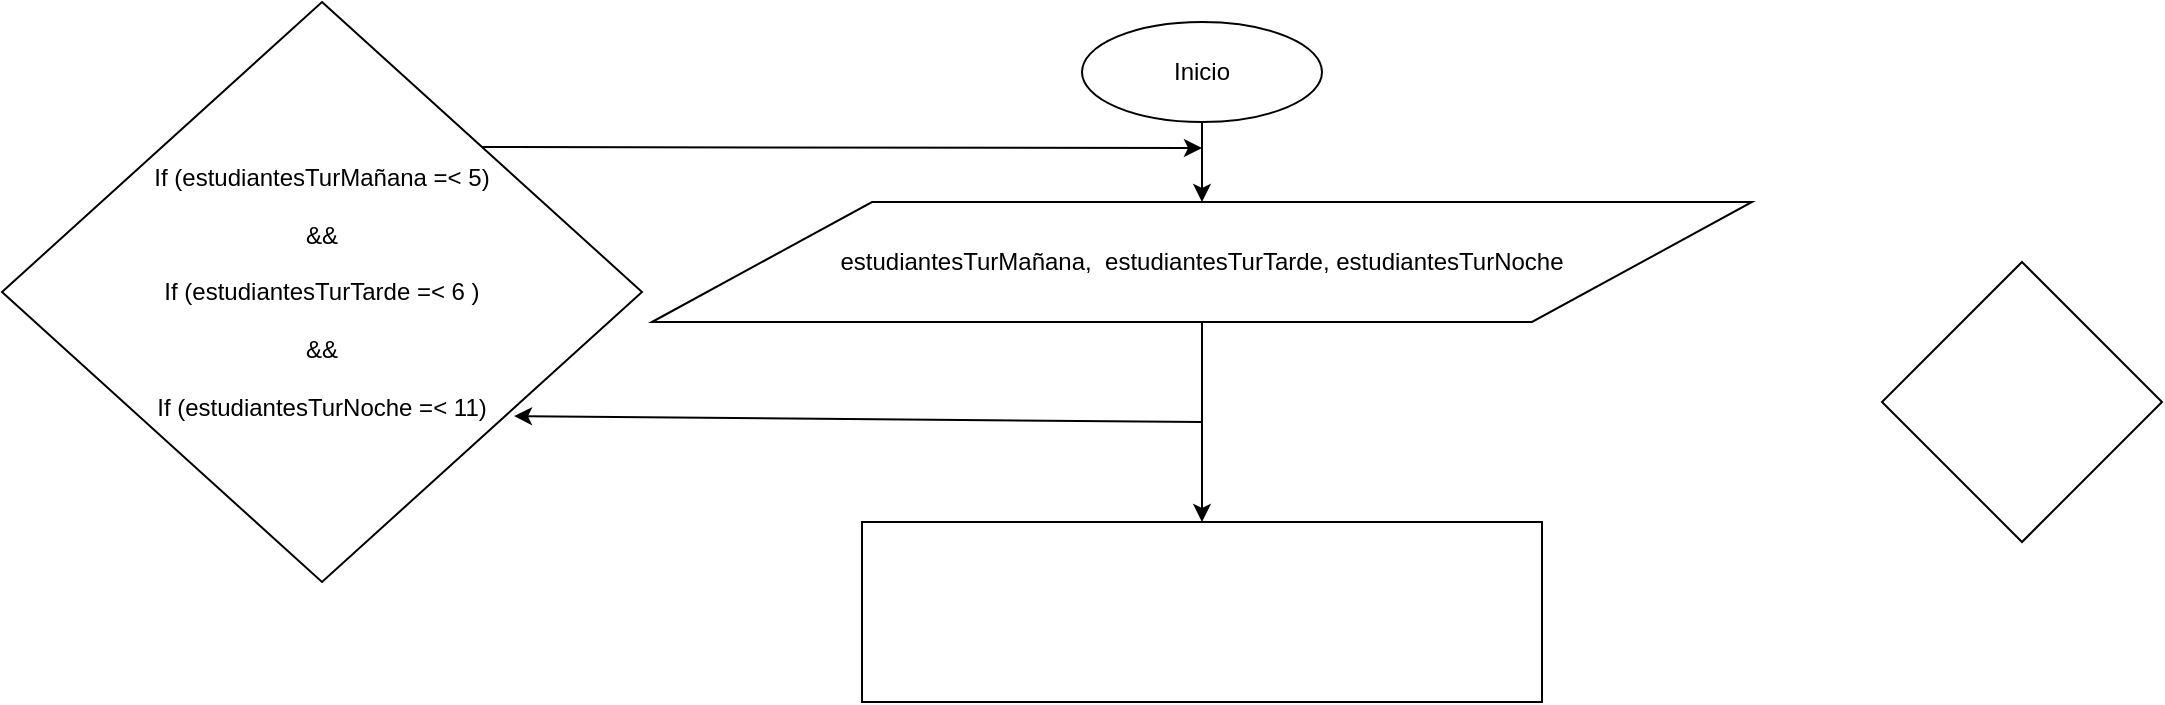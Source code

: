 <mxfile version="12.2.4" pages="1"><diagram id="YgOzcHbERgjxMoTNV1dG" name="Page-1"><mxGraphModel dx="2020" dy="611" grid="1" gridSize="10" guides="1" tooltips="1" connect="1" arrows="1" fold="1" page="1" pageScale="1" pageWidth="850" pageHeight="1100" math="0" shadow="0"><root><mxCell id="0"/><mxCell id="1" parent="0"/><mxCell id="4" value="" style="edgeStyle=orthogonalEdgeStyle;rounded=0;orthogonalLoop=1;jettySize=auto;html=1;" parent="1" source="2" target="3" edge="1"><mxGeometry relative="1" as="geometry"/></mxCell><mxCell id="2" value="Inicio" style="ellipse;whiteSpace=wrap;html=1;" parent="1" vertex="1"><mxGeometry x="470" y="10" width="120" height="50" as="geometry"/></mxCell><mxCell id="9" value="" style="edgeStyle=orthogonalEdgeStyle;rounded=0;orthogonalLoop=1;jettySize=auto;html=1;" parent="1" source="3" target="8" edge="1"><mxGeometry relative="1" as="geometry"/></mxCell><mxCell id="3" value="estudiantesTurMañana,&amp;nbsp; estudiantesTurTarde, estudiantesTurNoche" style="shape=parallelogram;perimeter=parallelogramPerimeter;whiteSpace=wrap;html=1;" parent="1" vertex="1"><mxGeometry x="255" y="100" width="550" height="60" as="geometry"/></mxCell><mxCell id="7" value="If (estudiantesTurMañana =&amp;lt; 5)&lt;br&gt;&lt;br&gt;&amp;amp;&amp;amp;&lt;br&gt;&lt;br&gt;If (estudiantesTurTarde =&amp;lt; 6 )&lt;br&gt;&lt;br&gt;&amp;amp;&amp;amp;&lt;br&gt;&lt;br&gt;If (estudiantesTurNoche =&amp;lt; 11)" style="rhombus;whiteSpace=wrap;html=1;" parent="1" vertex="1"><mxGeometry x="-70" width="320" height="290" as="geometry"/></mxCell><mxCell id="8" value="" style="rounded=0;whiteSpace=wrap;html=1;" parent="1" vertex="1"><mxGeometry x="360" y="260" width="340" height="90" as="geometry"/></mxCell><mxCell id="10" value="" style="endArrow=classic;html=1;entryX=0.8;entryY=0.714;entryDx=0;entryDy=0;entryPerimeter=0;" parent="1" target="7" edge="1"><mxGeometry width="50" height="50" relative="1" as="geometry"><mxPoint x="530" y="210" as="sourcePoint"/><mxPoint x="-20" y="370" as="targetPoint"/></mxGeometry></mxCell><mxCell id="11" value="" style="endArrow=classic;html=1;exitX=1;exitY=0;exitDx=0;exitDy=0;" parent="1" source="7" edge="1"><mxGeometry width="50" height="50" relative="1" as="geometry"><mxPoint x="-70" y="420" as="sourcePoint"/><mxPoint x="530" y="73" as="targetPoint"/></mxGeometry></mxCell><mxCell id="13" value="" style="rhombus;whiteSpace=wrap;html=1;" parent="1" vertex="1"><mxGeometry x="870" y="130" width="140" height="140" as="geometry"/></mxCell></root></mxGraphModel></diagram></mxfile>